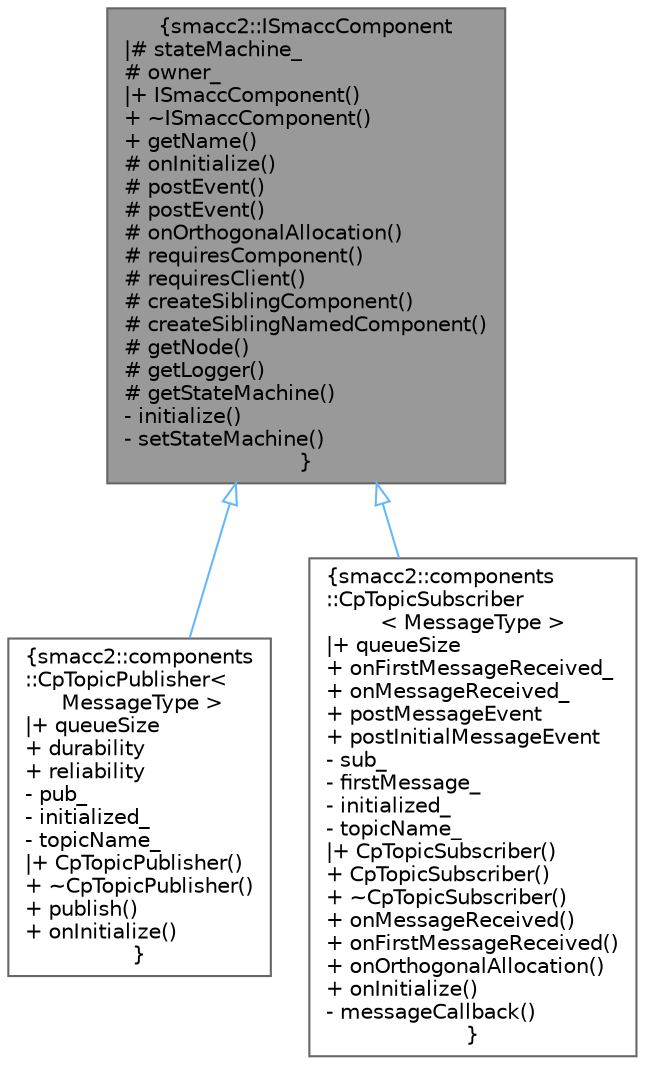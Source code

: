 digraph "smacc2::ISmaccComponent"
{
 // LATEX_PDF_SIZE
  bgcolor="transparent";
  edge [fontname=Helvetica,fontsize=10,labelfontname=Helvetica,labelfontsize=10];
  node [fontname=Helvetica,fontsize=10,shape=box,height=0.2,width=0.4];
  Node1 [label="{smacc2::ISmaccComponent\n|# stateMachine_\l# owner_\l|+ ISmaccComponent()\l+ ~ISmaccComponent()\l+ getName()\l# onInitialize()\l# postEvent()\l# postEvent()\l# onOrthogonalAllocation()\l# requiresComponent()\l# requiresClient()\l# createSiblingComponent()\l# createSiblingNamedComponent()\l# getNode()\l# getLogger()\l# getStateMachine()\l- initialize()\l- setStateMachine()\l}",height=0.2,width=0.4,color="gray40", fillcolor="grey60", style="filled", fontcolor="black",tooltip=" "];
  Node1 -> Node2 [dir="back",color="steelblue1",style="solid",arrowtail="onormal"];
  Node2 [label="{smacc2::components\l::CpTopicPublisher\<\l MessageType \>\n|+ queueSize\l+ durability\l+ reliability\l- pub_\l- initialized_\l- topicName_\l|+ CpTopicPublisher()\l+ ~CpTopicPublisher()\l+ publish()\l+ onInitialize()\l}",height=0.2,width=0.4,color="gray40", fillcolor="white", style="filled",URL="$classsmacc2_1_1components_1_1CpTopicPublisher.html",tooltip=" "];
  Node1 -> Node3 [dir="back",color="steelblue1",style="solid",arrowtail="onormal"];
  Node3 [label="{smacc2::components\l::CpTopicSubscriber\l\< MessageType \>\n|+ queueSize\l+ onFirstMessageReceived_\l+ onMessageReceived_\l+ postMessageEvent\l+ postInitialMessageEvent\l- sub_\l- firstMessage_\l- initialized_\l- topicName_\l|+ CpTopicSubscriber()\l+ CpTopicSubscriber()\l+ ~CpTopicSubscriber()\l+ onMessageReceived()\l+ onFirstMessageReceived()\l+ onOrthogonalAllocation()\l+ onInitialize()\l- messageCallback()\l}",height=0.2,width=0.4,color="gray40", fillcolor="white", style="filled",URL="$classsmacc2_1_1components_1_1CpTopicSubscriber.html",tooltip=" "];
}
